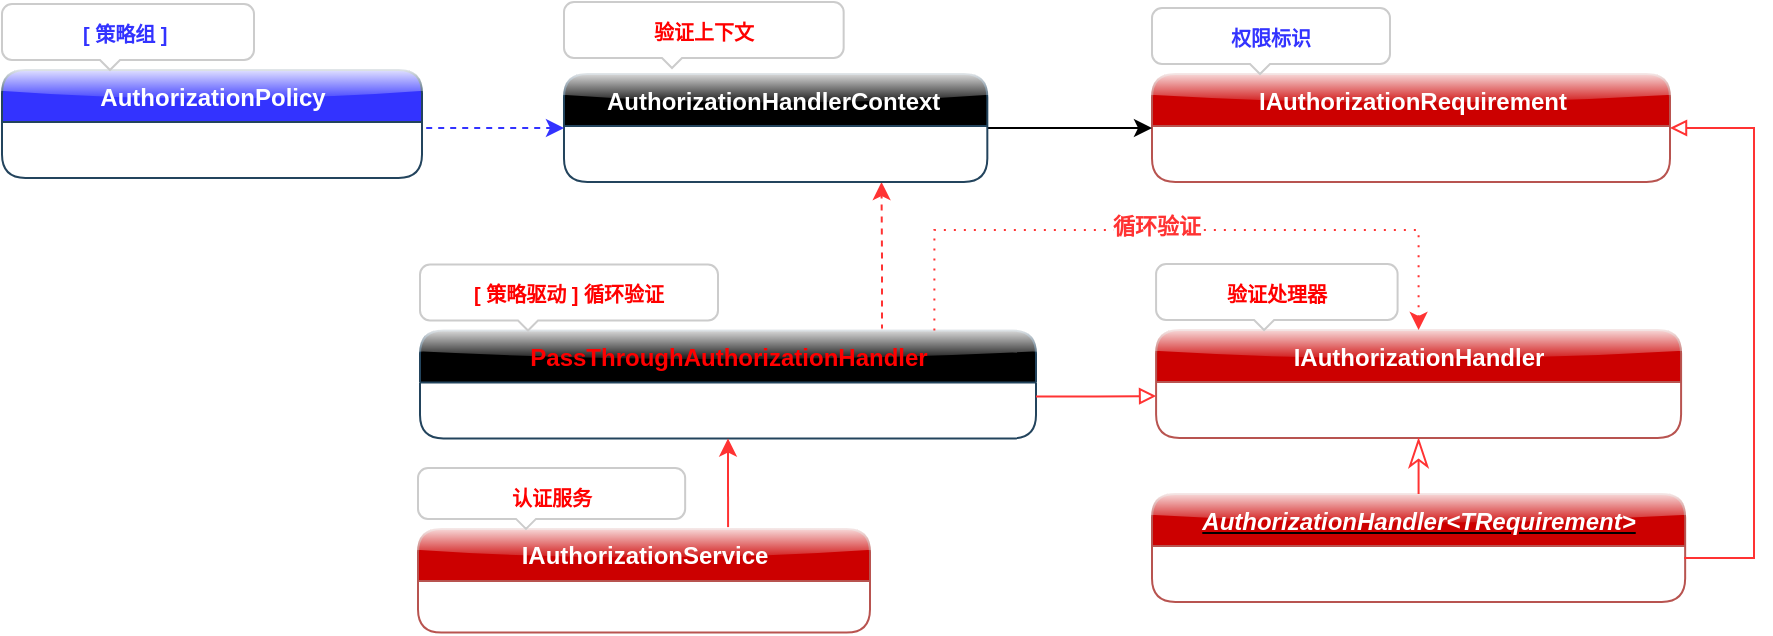 <mxfile version="20.6.2" type="device"><diagram id="Gm9pLSlYgJXO1rLWWdMj" name="第 1 页"><mxGraphModel dx="1913" dy="844" grid="1" gridSize="7" guides="1" tooltips="1" connect="1" arrows="1" fold="1" page="1" pageScale="1" pageWidth="827" pageHeight="1169" math="0" shadow="0"><root><mxCell id="0"/><mxCell id="1" parent="0"/><mxCell id="tDN-YDMpZcOtDBwxyRrF-16" value="" style="group;rounded=1;" parent="1" vertex="1" connectable="0"><mxGeometry x="374.79" y="238" width="315" height="197.5" as="geometry"/></mxCell><mxCell id="tDN-YDMpZcOtDBwxyRrF-17" value="&lt;div style=&quot;text-align: left&quot;&gt;&lt;font color=&quot;#ffffff&quot;&gt;IAuthorizationHandler&lt;/font&gt;&lt;br&gt;&lt;/div&gt;" style="swimlane;fontStyle=1;align=center;verticalAlign=top;childLayout=stackLayout;horizontal=1;startSize=26;horizontalStack=0;resizeParent=1;resizeParentMax=0;resizeLast=0;collapsible=1;marginBottom=0;html=1;strokeColor=#b85450;fillColor=#CC0000;glass=1;rounded=1;" parent="tDN-YDMpZcOtDBwxyRrF-16" vertex="1"><mxGeometry x="47.254" y="85" width="262.5" height="54" as="geometry"><mxRectangle x="47.254" y="53" width="154" height="28" as="alternateBounds"/></mxGeometry></mxCell><mxCell id="tDN-YDMpZcOtDBwxyRrF-18" value="" style="text;strokeColor=none;fillColor=none;align=left;verticalAlign=middle;spacingTop=-1;spacingLeft=4;spacingRight=4;rotatable=0;labelPosition=right;points=[];portConstraint=eastwest;" parent="tDN-YDMpZcOtDBwxyRrF-17" vertex="1"><mxGeometry y="26" width="262.5" height="14" as="geometry"/></mxCell><mxCell id="tDN-YDMpZcOtDBwxyRrF-19" value="" style="text;strokeColor=none;fillColor=none;align=left;verticalAlign=middle;spacingTop=-1;spacingLeft=4;spacingRight=4;rotatable=0;labelPosition=right;points=[];portConstraint=eastwest;" parent="tDN-YDMpZcOtDBwxyRrF-17" vertex="1"><mxGeometry y="40" width="262.5" height="14" as="geometry"/></mxCell><mxCell id="tDN-YDMpZcOtDBwxyRrF-20" value="&lt;b&gt;&lt;font color=&quot;#ff0000&quot;&gt;验证处理器&lt;/font&gt;&lt;/b&gt;" style="html=1;shadow=0;dashed=0;shape=mxgraph.bootstrap.popover;fillColor=#ffffff;strokeColor=#CCCCCC;dx=54;dy=5;rSize=5;whiteSpace=wrap;verticalAlign=top;spacing=10;fontSize=10;spacingLeft=0;align=center;spacingTop=-5;sketch=0;rounded=1;" parent="tDN-YDMpZcOtDBwxyRrF-16" vertex="1"><mxGeometry x="47.254" y="52" width="120.75" height="33" as="geometry"/></mxCell><mxCell id="tDN-YDMpZcOtDBwxyRrF-22" value="&lt;div style=&quot;text-align: left&quot;&gt;&lt;font color=&quot;#ffffff&quot;&gt;AuthorizationHandler&amp;lt;TRequirement&amp;gt;&lt;/font&gt;&lt;br&gt;&lt;/div&gt;" style="swimlane;fontStyle=7;align=center;verticalAlign=top;childLayout=stackLayout;horizontal=1;startSize=26;horizontalStack=0;resizeParent=1;resizeParentMax=0;resizeLast=0;collapsible=1;marginBottom=0;html=1;strokeColor=#b85450;fillColor=#CC0000;glass=1;rounded=1;" parent="tDN-YDMpZcOtDBwxyRrF-16" vertex="1"><mxGeometry x="45.21" y="167" width="266.58" height="54" as="geometry"><mxRectangle x="31.21" y="50.5" width="245" height="28" as="alternateBounds"/></mxGeometry></mxCell><mxCell id="tDN-YDMpZcOtDBwxyRrF-28" value="" style="text;strokeColor=none;fillColor=none;align=left;verticalAlign=middle;spacingTop=-1;spacingLeft=4;spacingRight=4;rotatable=0;labelPosition=right;points=[];portConstraint=eastwest;" parent="tDN-YDMpZcOtDBwxyRrF-22" vertex="1"><mxGeometry y="26" width="266.58" height="14" as="geometry"/></mxCell><mxCell id="tDN-YDMpZcOtDBwxyRrF-27" value="" style="text;strokeColor=none;fillColor=none;align=left;verticalAlign=middle;spacingTop=-1;spacingLeft=4;spacingRight=4;rotatable=0;labelPosition=right;points=[];portConstraint=eastwest;" parent="tDN-YDMpZcOtDBwxyRrF-22" vertex="1"><mxGeometry y="40" width="266.58" height="14" as="geometry"/></mxCell><mxCell id="tDN-YDMpZcOtDBwxyRrF-29" value="" style="endArrow=classicThin;endFill=0;endSize=12;html=1;startSize=6;strokeColor=#FF3333;exitX=0.5;exitY=0;exitDx=0;exitDy=0;entryX=0.5;entryY=1;entryDx=0;entryDy=0;" parent="tDN-YDMpZcOtDBwxyRrF-16" source="tDN-YDMpZcOtDBwxyRrF-22" target="tDN-YDMpZcOtDBwxyRrF-17" edge="1"><mxGeometry width="160" relative="1" as="geometry"><mxPoint x="87.21" y="-25" as="sourcePoint"/><mxPoint x="192.21" y="129" as="targetPoint"/></mxGeometry></mxCell><mxCell id="5fC0oPcO4jtrGwcn5ldx-2" style="edgeStyle=orthogonalEdgeStyle;rounded=0;orthogonalLoop=1;jettySize=auto;html=1;exitX=0.75;exitY=0;exitDx=0;exitDy=0;entryX=0.75;entryY=1;entryDx=0;entryDy=0;dashed=1;strokeColor=#FF3333;" parent="1" source="tDN-YDMpZcOtDBwxyRrF-87" target="tDN-YDMpZcOtDBwxyRrF-114" edge="1"><mxGeometry relative="1" as="geometry"><mxPoint x="280" y="259" as="targetPoint"/></mxGeometry></mxCell><mxCell id="tDN-YDMpZcOtDBwxyRrF-87" value="&lt;font color=&quot;#ff0000&quot;&gt;PassThroughAuthorizationHandler&lt;/font&gt;" style="swimlane;fontStyle=1;align=center;verticalAlign=top;childLayout=stackLayout;horizontal=1;startSize=26;horizontalStack=0;resizeParent=1;resizeParentMax=0;resizeLast=0;collapsible=1;marginBottom=0;html=1;strokeColor=#23445d;glass=1;fillColor=#000000;rounded=1;" parent="1" vertex="1"><mxGeometry x="54" y="323.25" width="308" height="54" as="geometry"><mxRectangle x="54" y="323.25" width="224" height="28" as="alternateBounds"/></mxGeometry></mxCell><mxCell id="tDN-YDMpZcOtDBwxyRrF-88" value="" style="text;strokeColor=none;fillColor=none;align=left;verticalAlign=middle;spacingTop=-1;spacingLeft=4;spacingRight=4;rotatable=0;labelPosition=right;points=[];portConstraint=eastwest;" parent="tDN-YDMpZcOtDBwxyRrF-87" vertex="1"><mxGeometry y="26" width="308" height="14" as="geometry"/></mxCell><mxCell id="tDN-YDMpZcOtDBwxyRrF-89" value="" style="text;strokeColor=none;fillColor=none;align=left;verticalAlign=middle;spacingTop=-1;spacingLeft=4;spacingRight=4;rotatable=0;labelPosition=right;points=[];portConstraint=eastwest;" parent="tDN-YDMpZcOtDBwxyRrF-87" vertex="1"><mxGeometry y="40" width="308" height="14" as="geometry"/></mxCell><mxCell id="tDN-YDMpZcOtDBwxyRrF-90" value="&lt;b&gt;&lt;font color=&quot;#ff0000&quot;&gt;[ 策略驱动 ] 循环验证&lt;/font&gt;&lt;/b&gt;" style="html=1;shadow=0;dashed=0;shape=mxgraph.bootstrap.popover;fillColor=#ffffff;strokeColor=#CCCCCC;dx=54;dy=5;rSize=5;whiteSpace=wrap;verticalAlign=top;spacing=10;fontSize=10;spacingLeft=0;align=center;spacingTop=-5;sketch=0;rounded=1;" parent="1" vertex="1"><mxGeometry x="54" y="290.25" width="149" height="33" as="geometry"/></mxCell><mxCell id="tDN-YDMpZcOtDBwxyRrF-2" value="&lt;div style=&quot;text-align: left&quot;&gt;&lt;font color=&quot;#ffffff&quot;&gt;IAuthorizationRequirement&lt;/font&gt;&lt;br&gt;&lt;/div&gt;" style="swimlane;fontStyle=1;align=center;verticalAlign=top;childLayout=stackLayout;horizontal=1;startSize=26;horizontalStack=0;resizeParent=1;resizeParentMax=0;resizeLast=0;collapsible=1;marginBottom=0;html=1;strokeColor=#b85450;fillColor=#CC0000;glass=1;rounded=1;" parent="1" vertex="1"><mxGeometry x="420" y="195" width="259" height="54" as="geometry"><mxRectangle x="420" y="195" width="182" height="28" as="alternateBounds"/></mxGeometry></mxCell><mxCell id="tDN-YDMpZcOtDBwxyRrF-15" value="" style="text;strokeColor=none;fillColor=none;align=left;verticalAlign=middle;spacingTop=-1;spacingLeft=4;spacingRight=4;rotatable=0;labelPosition=right;points=[];portConstraint=eastwest;" parent="tDN-YDMpZcOtDBwxyRrF-2" vertex="1"><mxGeometry y="26" width="259" height="14" as="geometry"/></mxCell><mxCell id="tDN-YDMpZcOtDBwxyRrF-14" value="" style="text;strokeColor=none;fillColor=none;align=left;verticalAlign=middle;spacingTop=-1;spacingLeft=4;spacingRight=4;rotatable=0;labelPosition=right;points=[];portConstraint=eastwest;" parent="tDN-YDMpZcOtDBwxyRrF-2" vertex="1"><mxGeometry y="40" width="259" height="14" as="geometry"/></mxCell><mxCell id="tDN-YDMpZcOtDBwxyRrF-6" value="&lt;font color=&quot;#3333ff&quot;&gt;&lt;b&gt;权限标识&lt;/b&gt;&lt;/font&gt;" style="html=1;shadow=0;dashed=0;shape=mxgraph.bootstrap.popover;fillColor=#ffffff;strokeColor=#CCCCCC;dx=54;dy=5;rSize=5;whiteSpace=wrap;verticalAlign=top;spacing=10;fontSize=10;spacingLeft=0;align=center;spacingTop=-5;sketch=0;rounded=1;" parent="1" vertex="1"><mxGeometry x="420" y="162" width="119" height="33" as="geometry"/></mxCell><mxCell id="5fC0oPcO4jtrGwcn5ldx-8" style="edgeStyle=orthogonalEdgeStyle;rounded=0;orthogonalLoop=1;jettySize=auto;html=1;exitX=0.686;exitY=0.036;exitDx=0;exitDy=0;strokeColor=#FF3333;fontColor=#FF3333;startArrow=none;startFill=0;endArrow=classic;endFill=1;entryX=0.5;entryY=1;entryDx=0;entryDy=0;exitPerimeter=0;" parent="1" source="tDN-YDMpZcOtDBwxyRrF-165" target="tDN-YDMpZcOtDBwxyRrF-87" edge="1"><mxGeometry relative="1" as="geometry"><mxPoint x="364" y="462" as="targetPoint"/></mxGeometry></mxCell><mxCell id="tDN-YDMpZcOtDBwxyRrF-165" value="&lt;div style=&quot;text-align: left&quot;&gt;&lt;font color=&quot;#ffffff&quot;&gt;IAuthorizationService&lt;/font&gt;&lt;br&gt;&lt;/div&gt;" style="swimlane;fontStyle=1;align=center;verticalAlign=top;childLayout=stackLayout;horizontal=1;startSize=26;horizontalStack=0;resizeParent=1;resizeParentMax=0;resizeLast=0;collapsible=1;marginBottom=0;html=1;strokeColor=#b85450;fillColor=#CC0000;glass=1;rounded=1;" parent="1" vertex="1"><mxGeometry x="53" y="422.45" width="226" height="51.832" as="geometry"><mxRectangle x="-667.623" y="193.447" width="203" height="28" as="alternateBounds"/></mxGeometry></mxCell><mxCell id="tDN-YDMpZcOtDBwxyRrF-166" value="" style="text;strokeColor=none;fillColor=none;align=left;verticalAlign=middle;spacingTop=-1;spacingLeft=4;spacingRight=4;rotatable=0;labelPosition=right;points=[];portConstraint=eastwest;" parent="tDN-YDMpZcOtDBwxyRrF-165" vertex="1"><mxGeometry y="26" width="226" height="12.916" as="geometry"/></mxCell><mxCell id="tDN-YDMpZcOtDBwxyRrF-167" value="" style="text;strokeColor=none;fillColor=none;align=left;verticalAlign=middle;spacingTop=-1;spacingLeft=4;spacingRight=4;rotatable=0;labelPosition=right;points=[];portConstraint=eastwest;" parent="tDN-YDMpZcOtDBwxyRrF-165" vertex="1"><mxGeometry y="38.916" width="226" height="12.916" as="geometry"/></mxCell><mxCell id="tDN-YDMpZcOtDBwxyRrF-168" value="&lt;b&gt;&lt;font color=&quot;#ff0000&quot;&gt;认证服务&lt;/font&gt;&lt;/b&gt;" style="html=1;shadow=0;dashed=0;shape=mxgraph.bootstrap.popover;fillColor=#ffffff;strokeColor=#CCCCCC;dx=54;dy=5;rSize=5;whiteSpace=wrap;verticalAlign=top;spacing=10;fontSize=10;spacingLeft=0;align=center;spacingTop=-5;sketch=0;rounded=1;" parent="1" vertex="1"><mxGeometry x="53" y="392" width="133.58" height="30.45" as="geometry"/></mxCell><mxCell id="5fC0oPcO4jtrGwcn5ldx-1" style="edgeStyle=orthogonalEdgeStyle;rounded=0;orthogonalLoop=1;jettySize=auto;html=1;entryX=0;entryY=0.5;entryDx=0;entryDy=0;" parent="1" source="tDN-YDMpZcOtDBwxyRrF-114" target="tDN-YDMpZcOtDBwxyRrF-2" edge="1"><mxGeometry relative="1" as="geometry"><mxPoint x="371" y="221" as="targetPoint"/></mxGeometry></mxCell><mxCell id="tDN-YDMpZcOtDBwxyRrF-114" value="&lt;font color=&quot;#ffffff&quot;&gt;AuthorizationHandlerContext&amp;nbsp;&lt;/font&gt;" style="swimlane;fontStyle=1;align=center;verticalAlign=top;childLayout=stackLayout;horizontal=1;startSize=26;horizontalStack=0;resizeParent=1;resizeParentMax=0;resizeLast=0;collapsible=1;marginBottom=0;html=1;strokeColor=#23445d;glass=1;fillColor=#000000;rounded=1;" parent="1" vertex="1"><mxGeometry x="125.997" y="195" width="211.667" height="54" as="geometry"><mxRectangle x="125.997" y="195" width="63" height="28" as="alternateBounds"/></mxGeometry></mxCell><mxCell id="tDN-YDMpZcOtDBwxyRrF-121" value="" style="text;strokeColor=none;fillColor=none;align=left;verticalAlign=middle;spacingTop=-1;spacingLeft=4;spacingRight=4;rotatable=0;labelPosition=right;points=[];portConstraint=eastwest;" parent="tDN-YDMpZcOtDBwxyRrF-114" vertex="1"><mxGeometry y="26" width="211.667" height="14" as="geometry"/></mxCell><mxCell id="tDN-YDMpZcOtDBwxyRrF-120" value="" style="text;strokeColor=none;fillColor=none;align=left;verticalAlign=middle;spacingTop=-1;spacingLeft=4;spacingRight=4;rotatable=0;labelPosition=right;points=[];portConstraint=eastwest;" parent="tDN-YDMpZcOtDBwxyRrF-114" vertex="1"><mxGeometry y="40" width="211.667" height="14" as="geometry"/></mxCell><mxCell id="tDN-YDMpZcOtDBwxyRrF-118" value="&lt;b&gt;&lt;font color=&quot;#ff0000&quot;&gt;验证上下文&lt;/font&gt;&lt;/b&gt;" style="html=1;shadow=0;dashed=0;shape=mxgraph.bootstrap.popover;fillColor=#ffffff;strokeColor=#CCCCCC;dx=54;dy=5;rSize=5;whiteSpace=wrap;verticalAlign=top;spacing=10;fontSize=10;spacingLeft=0;align=center;spacingTop=-5;sketch=0;rounded=1;" parent="1" vertex="1"><mxGeometry x="126" y="159" width="139.83" height="33" as="geometry"/></mxCell><mxCell id="5fC0oPcO4jtrGwcn5ldx-3" style="edgeStyle=orthogonalEdgeStyle;rounded=0;orthogonalLoop=1;jettySize=auto;html=1;strokeColor=#FF3333;endArrow=block;endFill=0;" parent="1" source="tDN-YDMpZcOtDBwxyRrF-88" target="tDN-YDMpZcOtDBwxyRrF-18" edge="1"><mxGeometry relative="1" as="geometry"/></mxCell><mxCell id="5fC0oPcO4jtrGwcn5ldx-4" style="edgeStyle=orthogonalEdgeStyle;rounded=0;orthogonalLoop=1;jettySize=auto;html=1;strokeColor=#FF3333;endArrow=none;endFill=0;entryX=0.835;entryY=0.027;entryDx=0;entryDy=0;entryPerimeter=0;exitX=0.5;exitY=0;exitDx=0;exitDy=0;dashed=1;startArrow=classic;startFill=1;dashPattern=1 4;" parent="1" source="tDN-YDMpZcOtDBwxyRrF-17" target="tDN-YDMpZcOtDBwxyRrF-87" edge="1"><mxGeometry relative="1" as="geometry"><mxPoint x="329" y="287" as="targetPoint"/><Array as="points"><mxPoint x="553" y="273"/><mxPoint x="311" y="273"/></Array></mxGeometry></mxCell><mxCell id="5fC0oPcO4jtrGwcn5ldx-5" value="&lt;b&gt;&lt;font color=&quot;#ff3333&quot;&gt;循环验证&lt;/font&gt;&lt;/b&gt;" style="edgeLabel;html=1;align=center;verticalAlign=middle;resizable=0;points=[];" parent="5fC0oPcO4jtrGwcn5ldx-4" vertex="1" connectable="0"><mxGeometry x="0.189" y="-3" relative="1" as="geometry"><mxPoint x="23" y="1" as="offset"/></mxGeometry></mxCell><mxCell id="5fC0oPcO4jtrGwcn5ldx-6" style="edgeStyle=orthogonalEdgeStyle;rounded=0;orthogonalLoop=1;jettySize=auto;html=1;strokeColor=#FF3333;fontColor=#FF3333;startArrow=none;startFill=0;endArrow=block;endFill=0;entryX=1;entryY=0.5;entryDx=0;entryDy=0;exitX=0.998;exitY=0.429;exitDx=0;exitDy=0;exitPerimeter=0;" parent="1" source="tDN-YDMpZcOtDBwxyRrF-28" target="tDN-YDMpZcOtDBwxyRrF-2" edge="1"><mxGeometry relative="1" as="geometry"><mxPoint x="735" y="224" as="targetPoint"/><Array as="points"><mxPoint x="721" y="437"/><mxPoint x="721" y="222"/></Array></mxGeometry></mxCell><mxCell id="5fC0oPcO4jtrGwcn5ldx-7" style="edgeStyle=orthogonalEdgeStyle;rounded=0;orthogonalLoop=1;jettySize=auto;html=1;exitX=1.01;exitY=0.214;exitDx=0;exitDy=0;strokeColor=#3333FF;fontColor=#FF3333;startArrow=none;startFill=0;endArrow=classic;endFill=1;dashed=1;exitPerimeter=0;entryX=0;entryY=0.5;entryDx=0;entryDy=0;" parent="1" source="tDN-YDMpZcOtDBwxyRrF-151" target="tDN-YDMpZcOtDBwxyRrF-114" edge="1"><mxGeometry relative="1" as="geometry"><mxPoint x="63" y="175" as="targetPoint"/></mxGeometry></mxCell><mxCell id="tDN-YDMpZcOtDBwxyRrF-145" value="&lt;font color=&quot;#ffffff&quot;&gt;AuthorizationPolicy&lt;/font&gt;" style="swimlane;fontStyle=1;align=center;verticalAlign=top;childLayout=stackLayout;horizontal=1;startSize=26;horizontalStack=0;resizeParent=1;resizeParentMax=0;resizeLast=0;collapsible=1;marginBottom=0;html=1;strokeColor=#23445d;glass=1;fillColor=#3333FF;rounded=1;" parent="1" vertex="1"><mxGeometry x="-155" y="193" width="210.0" height="54" as="geometry"><mxRectangle x="-14.7" y="58" width="140" height="28" as="alternateBounds"/></mxGeometry></mxCell><mxCell id="tDN-YDMpZcOtDBwxyRrF-151" value="" style="text;strokeColor=none;fillColor=none;align=left;verticalAlign=middle;spacingTop=-1;spacingLeft=4;spacingRight=4;rotatable=0;labelPosition=right;points=[];portConstraint=eastwest;" parent="tDN-YDMpZcOtDBwxyRrF-145" vertex="1"><mxGeometry y="26" width="210.0" height="14" as="geometry"/></mxCell><mxCell id="tDN-YDMpZcOtDBwxyRrF-150" value="" style="text;strokeColor=none;fillColor=none;align=left;verticalAlign=middle;spacingTop=-1;spacingLeft=4;spacingRight=4;rotatable=0;labelPosition=right;points=[];portConstraint=eastwest;" parent="tDN-YDMpZcOtDBwxyRrF-145" vertex="1"><mxGeometry y="40" width="210.0" height="14" as="geometry"/></mxCell><mxCell id="tDN-YDMpZcOtDBwxyRrF-149" value="&lt;b&gt;&lt;font color=&quot;#3333ff&quot;&gt;[ 策略组 ]&amp;nbsp;&lt;/font&gt;&lt;/b&gt;" style="html=1;shadow=0;dashed=0;shape=mxgraph.bootstrap.popover;fillColor=#ffffff;strokeColor=#CCCCCC;dx=54;dy=5;rSize=5;whiteSpace=wrap;verticalAlign=top;spacing=10;fontSize=10;spacingLeft=0;align=center;spacingTop=-5;sketch=0;rounded=1;" parent="1" vertex="1"><mxGeometry x="-155" y="160" width="126" height="33" as="geometry"/></mxCell></root></mxGraphModel></diagram></mxfile>